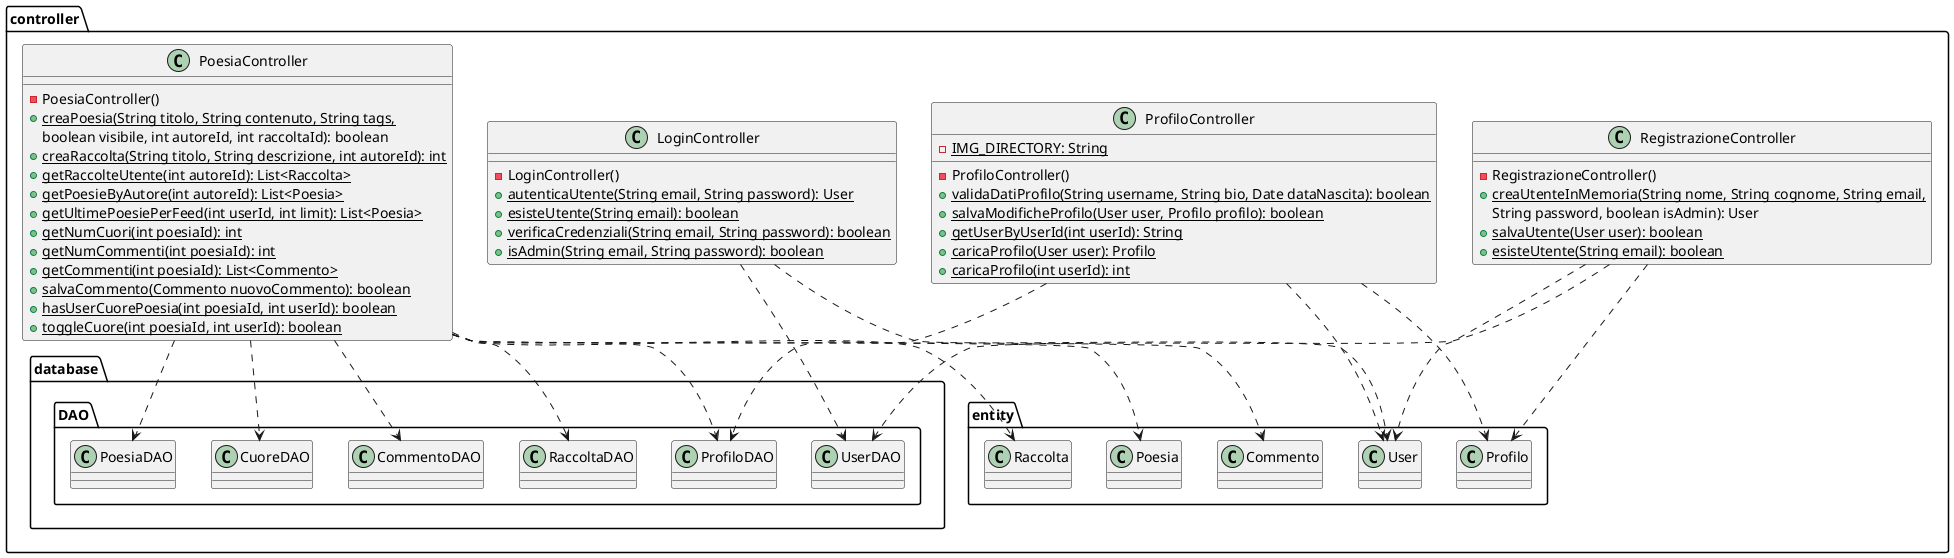 @startuml
package controller {
  class LoginController {
    - LoginController()
    + {static} autenticaUtente(String email, String password): User
    + {static} esisteUtente(String email): boolean
    + {static} verificaCredenziali(String email, String password): boolean
    + {static} isAdmin(String email, String password): boolean
  }

  class RegistrazioneController {
    - RegistrazioneController()
    + {static} creaUtenteInMemoria(String nome, String cognome, String email,
String password, boolean isAdmin): User
    + {static} salvaUtente(User user): boolean
    + {static} esisteUtente(String email): boolean
  }

  class PoesiaController {
    - PoesiaController()
    + {static} creaPoesia(String titolo, String contenuto, String tags,
boolean visibile, int autoreId, int raccoltaId): boolean
    + {static} creaRaccolta(String titolo, String descrizione, int autoreId): int
    + {static} getRaccolteUtente(int autoreId): List<Raccolta>
    + {static} getPoesieByAutore(int autoreId): List<Poesia>
    + {static} getUltimePoesiePerFeed(int userId, int limit): List<Poesia>
    + {static} getNumCuori(int poesiaId): int
    + {static} getNumCommenti(int poesiaId): int
    + {static} getCommenti(int poesiaId): List<Commento>
    + {static} salvaCommento(Commento nuovoCommento): boolean
    + {static} hasUserCuorePoesia(int poesiaId, int userId): boolean
    + {static} toggleCuore(int poesiaId, int userId): boolean
  }

  class ProfiloController {
    - ProfiloController()
    - {static} IMG_DIRECTORY: String
    + {static} validaDatiProfilo(String username, String bio, Date dataNascita): boolean
    + {static} salvaModificheProfilo(User user, Profilo profilo): boolean
    + {static} getUserByUserId(int userId): String
    + {static} caricaProfilo(User user): Profilo
    + {static} caricaProfilo(int userId): int
  }

  LoginController ..> database.DAO.UserDAO
  LoginController ..> entity.User

  RegistrazioneController ..> database.DAO.UserDAO
  RegistrazioneController ..> entity.User
  RegistrazioneController ..> entity.Profilo

  PoesiaController ..> database.DAO.PoesiaDAO
  PoesiaController ..> database.DAO.RaccoltaDAO
  PoesiaController ..> database.DAO.ProfiloDAO
  PoesiaController ..> database.DAO.CuoreDAO
  PoesiaController ..> database.DAO.CommentoDAO
  PoesiaController ..> entity.Poesia
  PoesiaController ..> entity.Raccolta
  PoesiaController ..> entity.Commento

  ProfiloController ..> database.DAO.ProfiloDAO
  ProfiloController ..> entity.User
  ProfiloController ..> entity.Profilo
}
@enduml